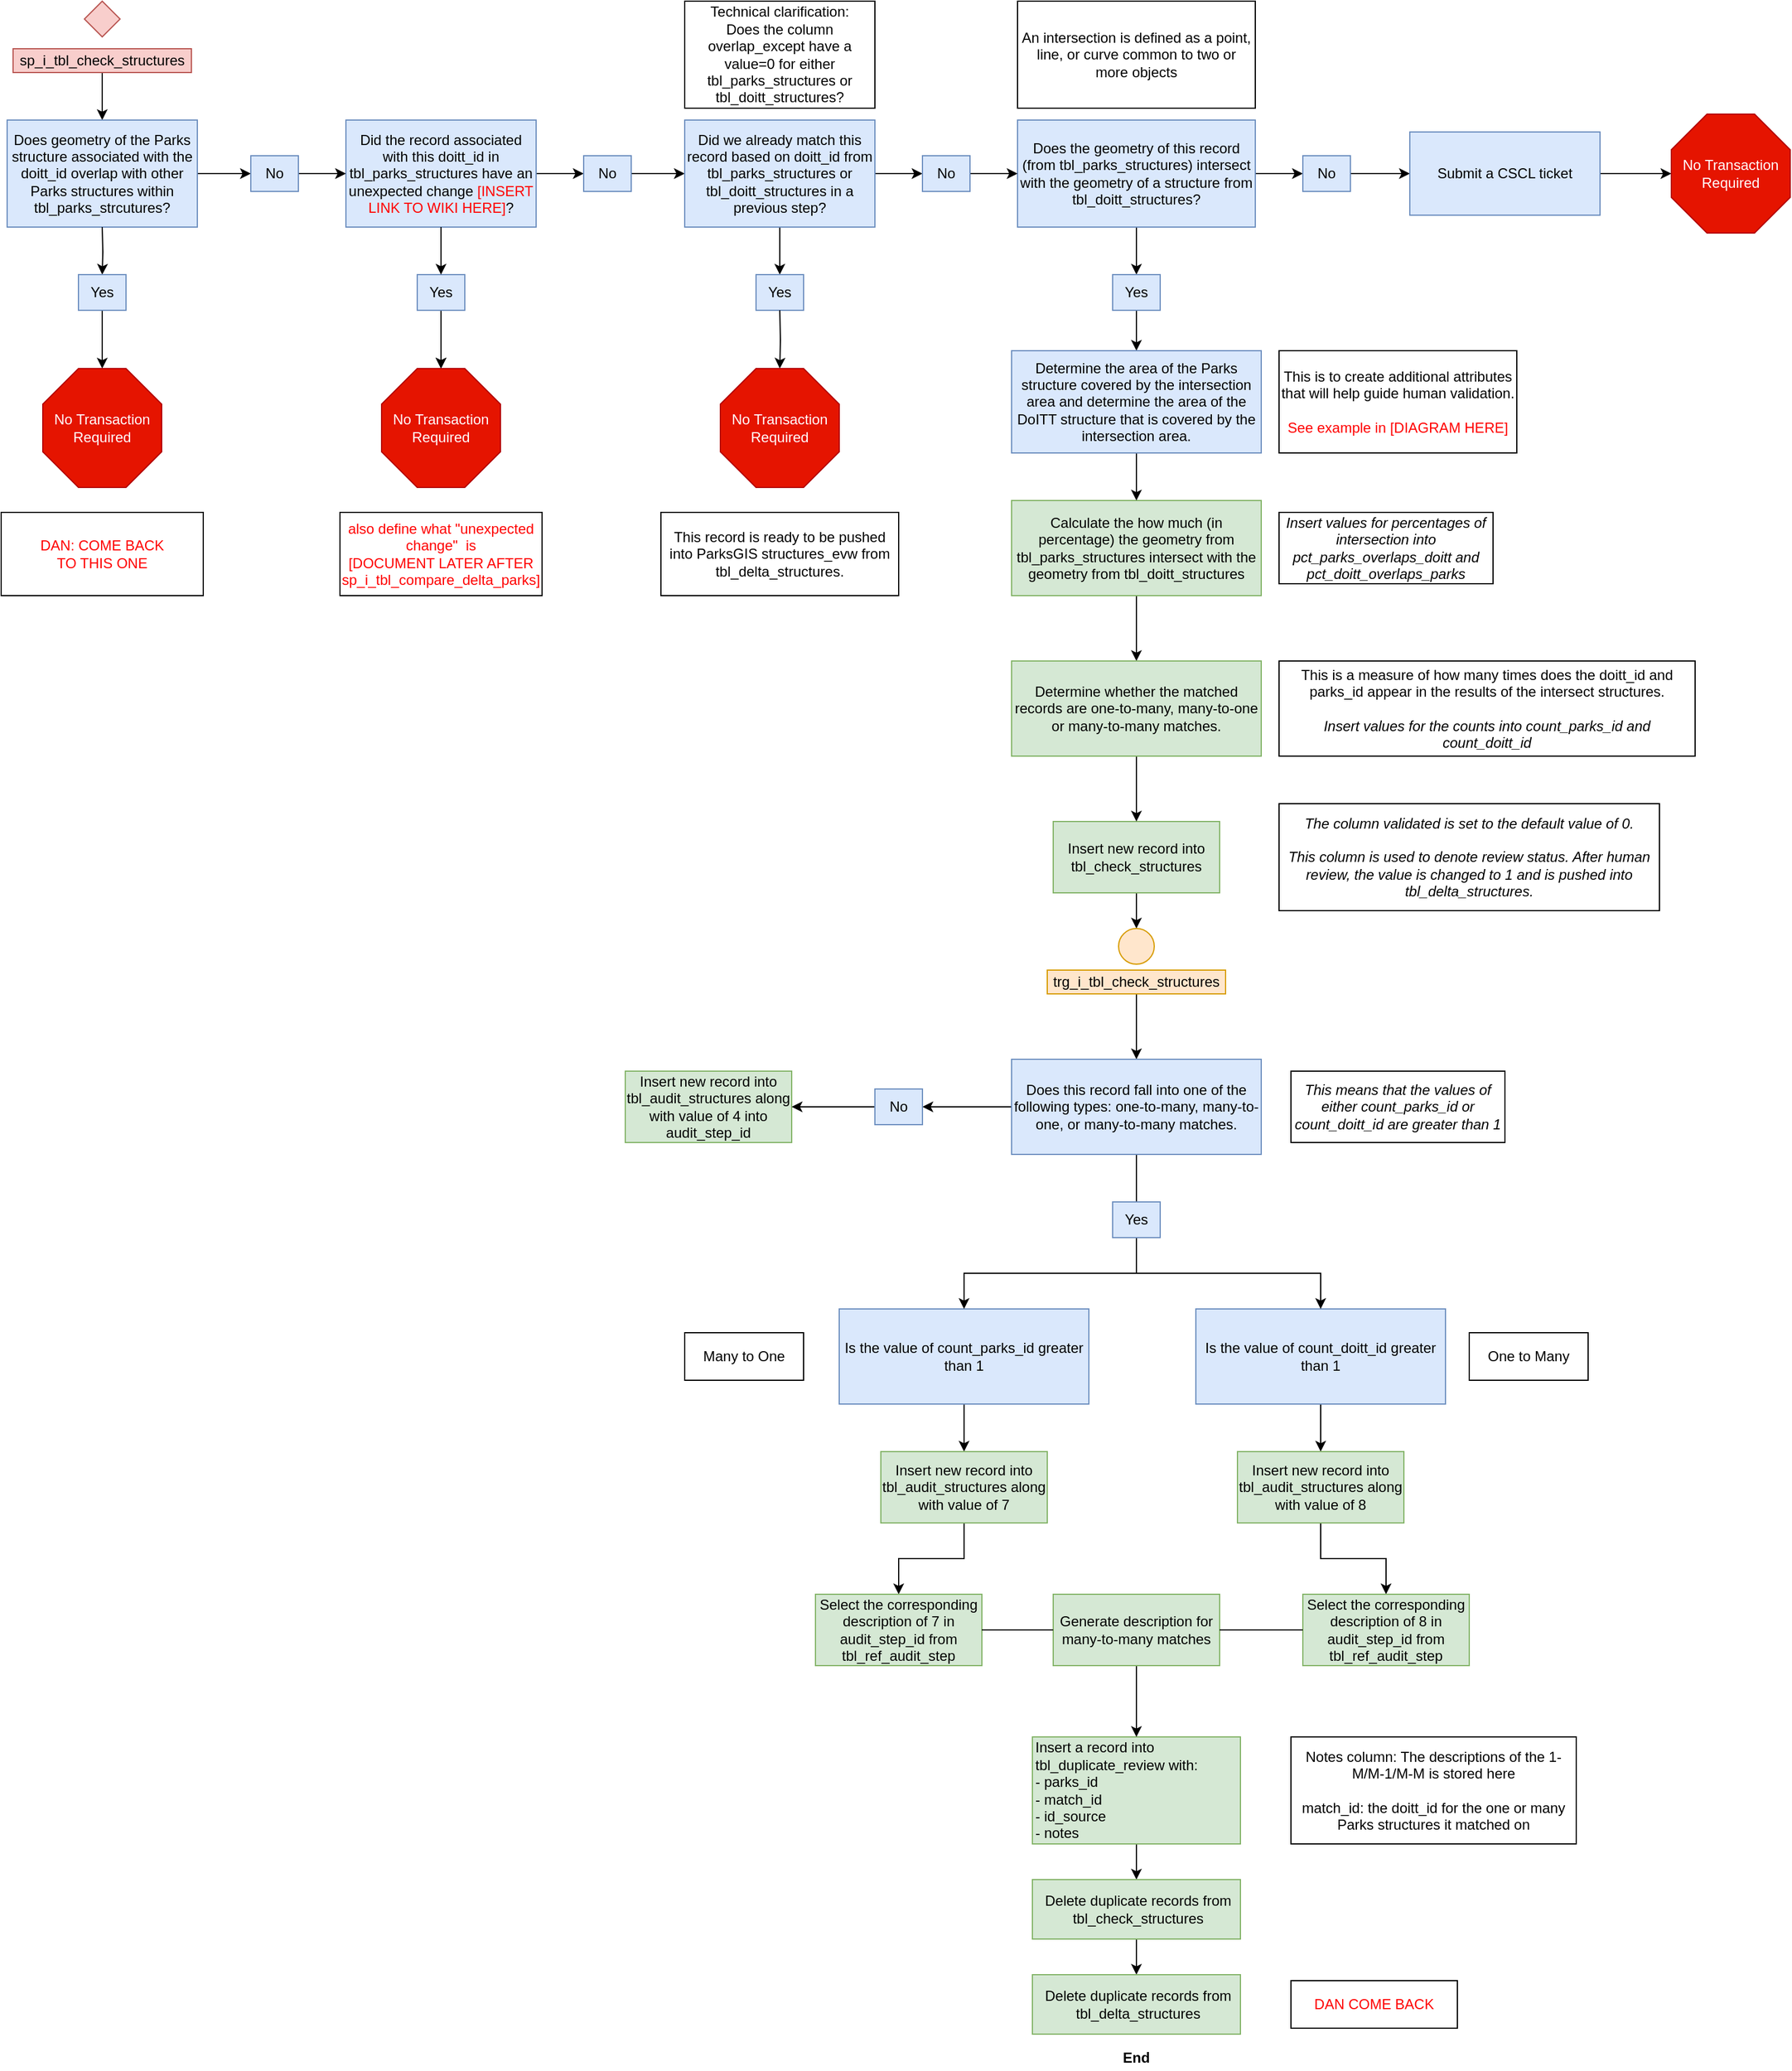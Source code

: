 <mxfile version="13.6.2" type="github">
  <diagram id="0EgTMZTeJb9qjf7vhucj" name="Page-1">
    <mxGraphModel dx="2852" dy="1800" grid="1" gridSize="10" guides="1" tooltips="1" connect="1" arrows="1" fold="1" page="1" pageScale="1" pageWidth="1100" pageHeight="850" math="0" shadow="0">
      <root>
        <mxCell id="0" />
        <mxCell id="1" parent="0" />
        <mxCell id="Nd5n4c9dBPn-ezB6n79e-1" value="" style="rhombus;whiteSpace=wrap;html=1;fillColor=#f8cecc;strokeColor=#b85450;fontSize=12;" parent="1" vertex="1">
          <mxGeometry x="85" y="10" width="30" height="30" as="geometry" />
        </mxCell>
        <mxCell id="Nd5n4c9dBPn-ezB6n79e-24" value="" style="edgeStyle=orthogonalEdgeStyle;rounded=0;orthogonalLoop=1;jettySize=auto;html=1;" parent="1" source="Nd5n4c9dBPn-ezB6n79e-2" target="Nd5n4c9dBPn-ezB6n79e-10" edge="1">
          <mxGeometry relative="1" as="geometry" />
        </mxCell>
        <mxCell id="Nd5n4c9dBPn-ezB6n79e-2" value="sp_i_tbl_check_structures" style="rounded=0;whiteSpace=wrap;html=1;fillColor=#f8cecc;strokeColor=#b85450;fontSize=12;" parent="1" vertex="1">
          <mxGeometry x="25" y="50" width="150" height="20" as="geometry" />
        </mxCell>
        <mxCell id="Nd5n4c9dBPn-ezB6n79e-6" value="" style="edgeStyle=orthogonalEdgeStyle;rounded=0;orthogonalLoop=1;jettySize=auto;html=1;" parent="1" source="Nd5n4c9dBPn-ezB6n79e-21" target="Nd5n4c9dBPn-ezB6n79e-19" edge="1">
          <mxGeometry relative="1" as="geometry" />
        </mxCell>
        <mxCell id="Nd5n4c9dBPn-ezB6n79e-7" value="" style="edgeStyle=orthogonalEdgeStyle;rounded=0;orthogonalLoop=1;jettySize=auto;html=1;" parent="1" source="Nd5n4c9dBPn-ezB6n79e-8" target="Nd5n4c9dBPn-ezB6n79e-20" edge="1">
          <mxGeometry relative="1" as="geometry" />
        </mxCell>
        <mxCell id="Nd5n4c9dBPn-ezB6n79e-8" value="Did the record associated with this doitt_id in tbl_parks_structures have an unexpected change &lt;font color=&quot;#FF0000&quot;&gt;[INSERT LINK TO WIKI HERE]&lt;/font&gt;?" style="rounded=0;whiteSpace=wrap;html=1;fillColor=#dae8fc;strokeColor=#6c8ebf;fontSize=12;" parent="1" vertex="1">
          <mxGeometry x="305" y="110" width="160" height="90" as="geometry" />
        </mxCell>
        <mxCell id="Nd5n4c9dBPn-ezB6n79e-9" value="" style="edgeStyle=orthogonalEdgeStyle;rounded=0;orthogonalLoop=1;jettySize=auto;html=1;" parent="1" source="Nd5n4c9dBPn-ezB6n79e-10" target="Nd5n4c9dBPn-ezB6n79e-16" edge="1">
          <mxGeometry relative="1" as="geometry" />
        </mxCell>
        <mxCell id="Nd5n4c9dBPn-ezB6n79e-10" value="Does geometry of the Parks structure associated with the doitt_id overlap with other Parks structures within tbl_parks_strcutures?" style="rounded=0;whiteSpace=wrap;html=1;fillColor=#dae8fc;strokeColor=#6c8ebf;fontSize=12;" parent="1" vertex="1">
          <mxGeometry x="20" y="110" width="160" height="90" as="geometry" />
        </mxCell>
        <mxCell id="Nd5n4c9dBPn-ezB6n79e-11" value="" style="edgeStyle=orthogonalEdgeStyle;rounded=0;orthogonalLoop=1;jettySize=auto;html=1;" parent="1" target="Nd5n4c9dBPn-ezB6n79e-13" edge="1">
          <mxGeometry relative="1" as="geometry">
            <mxPoint x="100" y="200" as="sourcePoint" />
          </mxGeometry>
        </mxCell>
        <mxCell id="Nd5n4c9dBPn-ezB6n79e-12" value="" style="edgeStyle=orthogonalEdgeStyle;rounded=0;orthogonalLoop=1;jettySize=auto;html=1;" parent="1" source="Nd5n4c9dBPn-ezB6n79e-13" target="Nd5n4c9dBPn-ezB6n79e-14" edge="1">
          <mxGeometry relative="1" as="geometry" />
        </mxCell>
        <mxCell id="Nd5n4c9dBPn-ezB6n79e-13" value="Yes" style="rounded=0;whiteSpace=wrap;html=1;fillColor=#dae8fc;strokeColor=#6c8ebf;fontSize=12;" parent="1" vertex="1">
          <mxGeometry x="80" y="240" width="40" height="30" as="geometry" />
        </mxCell>
        <mxCell id="Nd5n4c9dBPn-ezB6n79e-14" value="No Transaction Required" style="whiteSpace=wrap;html=1;shape=mxgraph.basic.octagon2;align=center;verticalAlign=middle;dx=15;fillColor=#e51400;strokeColor=#B20000;fontColor=#ffffff;" parent="1" vertex="1">
          <mxGeometry x="50" y="319" width="100" height="100" as="geometry" />
        </mxCell>
        <mxCell id="Nd5n4c9dBPn-ezB6n79e-15" value="" style="edgeStyle=orthogonalEdgeStyle;rounded=0;orthogonalLoop=1;jettySize=auto;html=1;" parent="1" source="Nd5n4c9dBPn-ezB6n79e-16" target="Nd5n4c9dBPn-ezB6n79e-8" edge="1">
          <mxGeometry relative="1" as="geometry" />
        </mxCell>
        <mxCell id="Nd5n4c9dBPn-ezB6n79e-16" value="No" style="rounded=0;whiteSpace=wrap;html=1;fillColor=#dae8fc;strokeColor=#6c8ebf;fontSize=12;" parent="1" vertex="1">
          <mxGeometry x="225" y="140" width="40" height="30" as="geometry" />
        </mxCell>
        <mxCell id="Nd5n4c9dBPn-ezB6n79e-17" value="&lt;font color=&quot;#FF0000&quot;&gt;also define what &quot;unexpected change&quot;&amp;nbsp; is&lt;br&gt;[DOCUMENT LATER AFTER &lt;br&gt;sp_i_tbl_compare_delta_parks]&lt;/font&gt;" style="rounded=0;whiteSpace=wrap;html=1;" parent="1" vertex="1">
          <mxGeometry x="300" y="440" width="170" height="70" as="geometry" />
        </mxCell>
        <mxCell id="Nd5n4c9dBPn-ezB6n79e-18" value="" style="edgeStyle=orthogonalEdgeStyle;rounded=0;orthogonalLoop=1;jettySize=auto;html=1;" parent="1" source="Nd5n4c9dBPn-ezB6n79e-21" target="Nd5n4c9dBPn-ezB6n79e-19" edge="1">
          <mxGeometry relative="1" as="geometry" />
        </mxCell>
        <mxCell id="Nd5n4c9dBPn-ezB6n79e-19" value="No Transaction Required" style="whiteSpace=wrap;html=1;shape=mxgraph.basic.octagon2;align=center;verticalAlign=middle;dx=15;fillColor=#e51400;strokeColor=#B20000;fontColor=#ffffff;" parent="1" vertex="1">
          <mxGeometry x="335" y="319" width="100" height="100" as="geometry" />
        </mxCell>
        <mxCell id="Nd5n4c9dBPn-ezB6n79e-26" value="" style="edgeStyle=orthogonalEdgeStyle;rounded=0;orthogonalLoop=1;jettySize=auto;html=1;" parent="1" source="Nd5n4c9dBPn-ezB6n79e-20" target="Nd5n4c9dBPn-ezB6n79e-25" edge="1">
          <mxGeometry relative="1" as="geometry" />
        </mxCell>
        <mxCell id="Nd5n4c9dBPn-ezB6n79e-20" value="No" style="rounded=0;whiteSpace=wrap;html=1;fillColor=#dae8fc;strokeColor=#6c8ebf;fontSize=12;" parent="1" vertex="1">
          <mxGeometry x="505" y="140" width="40" height="30" as="geometry" />
        </mxCell>
        <mxCell id="Nd5n4c9dBPn-ezB6n79e-21" value="Yes" style="rounded=0;whiteSpace=wrap;html=1;fillColor=#dae8fc;strokeColor=#6c8ebf;fontSize=12;" parent="1" vertex="1">
          <mxGeometry x="365" y="240" width="40" height="30" as="geometry" />
        </mxCell>
        <mxCell id="Nd5n4c9dBPn-ezB6n79e-22" value="" style="edgeStyle=orthogonalEdgeStyle;rounded=0;orthogonalLoop=1;jettySize=auto;html=1;" parent="1" source="Nd5n4c9dBPn-ezB6n79e-8" target="Nd5n4c9dBPn-ezB6n79e-21" edge="1">
          <mxGeometry relative="1" as="geometry">
            <mxPoint x="385" y="200" as="sourcePoint" />
            <mxPoint x="385" y="319" as="targetPoint" />
          </mxGeometry>
        </mxCell>
        <mxCell id="Nd5n4c9dBPn-ezB6n79e-23" value="&lt;font color=&quot;#FF0000&quot;&gt;DAN: COME BACK &lt;br&gt;TO THIS ONE&lt;br&gt;&lt;/font&gt;" style="rounded=0;whiteSpace=wrap;html=1;" parent="1" vertex="1">
          <mxGeometry x="15" y="440" width="170" height="70" as="geometry" />
        </mxCell>
        <mxCell id="Nd5n4c9dBPn-ezB6n79e-30" value="" style="edgeStyle=orthogonalEdgeStyle;rounded=0;orthogonalLoop=1;jettySize=auto;html=1;" parent="1" source="Nd5n4c9dBPn-ezB6n79e-25" target="Nd5n4c9dBPn-ezB6n79e-29" edge="1">
          <mxGeometry relative="1" as="geometry" />
        </mxCell>
        <mxCell id="Nd5n4c9dBPn-ezB6n79e-32" value="" style="edgeStyle=orthogonalEdgeStyle;rounded=0;orthogonalLoop=1;jettySize=auto;html=1;" parent="1" source="Nd5n4c9dBPn-ezB6n79e-25" target="Nd5n4c9dBPn-ezB6n79e-28" edge="1">
          <mxGeometry relative="1" as="geometry" />
        </mxCell>
        <mxCell id="Nd5n4c9dBPn-ezB6n79e-25" value="Did we already match this record based on doitt_id from tbl_parks_structures or tbl_doitt_structures in a previous step? " style="rounded=0;whiteSpace=wrap;html=1;fillColor=#dae8fc;strokeColor=#6c8ebf;fontSize=12;" parent="1" vertex="1">
          <mxGeometry x="590" y="110" width="160" height="90" as="geometry" />
        </mxCell>
        <mxCell id="Nd5n4c9dBPn-ezB6n79e-39" value="" style="edgeStyle=orthogonalEdgeStyle;rounded=0;orthogonalLoop=1;jettySize=auto;html=1;" parent="1" source="Nd5n4c9dBPn-ezB6n79e-27" target="Nd5n4c9dBPn-ezB6n79e-38" edge="1">
          <mxGeometry relative="1" as="geometry" />
        </mxCell>
        <mxCell id="pUKq3BG7SP-DkA6TLIK8-3" value="" style="edgeStyle=orthogonalEdgeStyle;rounded=0;orthogonalLoop=1;jettySize=auto;html=1;" edge="1" parent="1" source="Nd5n4c9dBPn-ezB6n79e-27" target="pUKq3BG7SP-DkA6TLIK8-2">
          <mxGeometry relative="1" as="geometry" />
        </mxCell>
        <mxCell id="Nd5n4c9dBPn-ezB6n79e-27" value="Does the geometry of this record (from tbl_parks_structures) intersect with the geometry of a structure from tbl_doitt_structures?" style="rounded=0;whiteSpace=wrap;html=1;fillColor=#dae8fc;strokeColor=#6c8ebf;fontSize=12;" parent="1" vertex="1">
          <mxGeometry x="870" y="110" width="200" height="90" as="geometry" />
        </mxCell>
        <mxCell id="Nd5n4c9dBPn-ezB6n79e-28" value="Yes" style="rounded=0;whiteSpace=wrap;html=1;fillColor=#dae8fc;strokeColor=#6c8ebf;fontSize=12;" parent="1" vertex="1">
          <mxGeometry x="650" y="240" width="40" height="30" as="geometry" />
        </mxCell>
        <mxCell id="Nd5n4c9dBPn-ezB6n79e-31" value="" style="edgeStyle=orthogonalEdgeStyle;rounded=0;orthogonalLoop=1;jettySize=auto;html=1;" parent="1" source="Nd5n4c9dBPn-ezB6n79e-29" target="Nd5n4c9dBPn-ezB6n79e-27" edge="1">
          <mxGeometry relative="1" as="geometry" />
        </mxCell>
        <mxCell id="Nd5n4c9dBPn-ezB6n79e-29" value="No" style="rounded=0;whiteSpace=wrap;html=1;fillColor=#dae8fc;strokeColor=#6c8ebf;fontSize=12;" parent="1" vertex="1">
          <mxGeometry x="790" y="140" width="40" height="30" as="geometry" />
        </mxCell>
        <mxCell id="Nd5n4c9dBPn-ezB6n79e-34" value="Technical clarification:&lt;br&gt;Does the column overlap_except have a value=0 for either tbl_parks_structures or tbl_doitt_structures?" style="rounded=0;whiteSpace=wrap;html=1;" parent="1" vertex="1">
          <mxGeometry x="590" y="10" width="160" height="90" as="geometry" />
        </mxCell>
        <mxCell id="Nd5n4c9dBPn-ezB6n79e-35" value="" style="edgeStyle=orthogonalEdgeStyle;rounded=0;orthogonalLoop=1;jettySize=auto;html=1;" parent="1" target="Nd5n4c9dBPn-ezB6n79e-36" edge="1">
          <mxGeometry relative="1" as="geometry">
            <mxPoint x="670" y="270" as="sourcePoint" />
          </mxGeometry>
        </mxCell>
        <mxCell id="Nd5n4c9dBPn-ezB6n79e-36" value="No Transaction Required" style="whiteSpace=wrap;html=1;shape=mxgraph.basic.octagon2;align=center;verticalAlign=middle;dx=15;fillColor=#e51400;strokeColor=#B20000;fontColor=#ffffff;" parent="1" vertex="1">
          <mxGeometry x="620" y="319" width="100" height="100" as="geometry" />
        </mxCell>
        <mxCell id="Nd5n4c9dBPn-ezB6n79e-37" value="An intersection is defined as a point, line, or curve common to two or more objects" style="rounded=0;whiteSpace=wrap;html=1;" parent="1" vertex="1">
          <mxGeometry x="870" y="10" width="200" height="90" as="geometry" />
        </mxCell>
        <mxCell id="Nd5n4c9dBPn-ezB6n79e-43" value="" style="edgeStyle=orthogonalEdgeStyle;rounded=0;orthogonalLoop=1;jettySize=auto;html=1;" parent="1" source="Nd5n4c9dBPn-ezB6n79e-38" target="Nd5n4c9dBPn-ezB6n79e-42" edge="1">
          <mxGeometry relative="1" as="geometry" />
        </mxCell>
        <mxCell id="Nd5n4c9dBPn-ezB6n79e-38" value="Yes" style="rounded=0;whiteSpace=wrap;html=1;fillColor=#dae8fc;strokeColor=#6c8ebf;fontSize=12;" parent="1" vertex="1">
          <mxGeometry x="950" y="240" width="40" height="30" as="geometry" />
        </mxCell>
        <mxCell id="YigfGF3NO3no1JIuhpCH-13" style="edgeStyle=orthogonalEdgeStyle;rounded=0;orthogonalLoop=1;jettySize=auto;html=1;exitX=0.5;exitY=1;exitDx=0;exitDy=0;entryX=0.5;entryY=0;entryDx=0;entryDy=0;" parent="1" source="Nd5n4c9dBPn-ezB6n79e-40" target="YigfGF3NO3no1JIuhpCH-12" edge="1">
          <mxGeometry relative="1" as="geometry" />
        </mxCell>
        <mxCell id="Nd5n4c9dBPn-ezB6n79e-40" value="&lt;div&gt;Insert new record into tbl_check_structures&lt;/div&gt;" style="rounded=0;whiteSpace=wrap;html=1;fillColor=#d5e8d4;strokeColor=#82b366;" parent="1" vertex="1">
          <mxGeometry x="900" y="700" width="140" height="60" as="geometry" />
        </mxCell>
        <mxCell id="YigfGF3NO3no1JIuhpCH-2" value="" style="edgeStyle=orthogonalEdgeStyle;rounded=0;orthogonalLoop=1;jettySize=auto;html=1;" parent="1" source="Nd5n4c9dBPn-ezB6n79e-41" target="YigfGF3NO3no1JIuhpCH-1" edge="1">
          <mxGeometry relative="1" as="geometry" />
        </mxCell>
        <mxCell id="Nd5n4c9dBPn-ezB6n79e-41" value="&lt;div&gt;Calculate the how much (in percentage) the geometry from tbl_parks_structures intersect with the geometry from tbl_doitt_structures&lt;/div&gt;" style="rounded=0;whiteSpace=wrap;html=1;fillColor=#d5e8d4;strokeColor=#82b366;" parent="1" vertex="1">
          <mxGeometry x="865" y="430" width="210" height="80" as="geometry" />
        </mxCell>
        <mxCell id="Nd5n4c9dBPn-ezB6n79e-45" value="" style="edgeStyle=orthogonalEdgeStyle;rounded=0;orthogonalLoop=1;jettySize=auto;html=1;" parent="1" source="Nd5n4c9dBPn-ezB6n79e-42" target="Nd5n4c9dBPn-ezB6n79e-41" edge="1">
          <mxGeometry relative="1" as="geometry" />
        </mxCell>
        <mxCell id="Nd5n4c9dBPn-ezB6n79e-42" value="&lt;div&gt;Determine the area of the Parks structure covered by the intersection area and determine the area of the DoITT structure that is covered by the intersection area.&lt;/div&gt;" style="rounded=0;whiteSpace=wrap;html=1;fillColor=#dae8fc;strokeColor=#6c8ebf;" parent="1" vertex="1">
          <mxGeometry x="865" y="304" width="210" height="86" as="geometry" />
        </mxCell>
        <mxCell id="Nd5n4c9dBPn-ezB6n79e-44" value="&lt;div&gt;This is to create additional attributes that will help guide human validation.&lt;/div&gt;&lt;div&gt;&lt;br&gt;&lt;/div&gt;&lt;div&gt;&lt;font color=&quot;#FF0000&quot;&gt;See example in [DIAGRAM HERE]&lt;/font&gt;&lt;br&gt;&lt;/div&gt;" style="rounded=0;whiteSpace=wrap;html=1;" parent="1" vertex="1">
          <mxGeometry x="1090" y="304" width="200" height="86" as="geometry" />
        </mxCell>
        <mxCell id="Nd5n4c9dBPn-ezB6n79e-48" value="&lt;i&gt;Insert values for percentages of intersection into pct_parks_overlaps_doitt and pct_doitt_overlaps_parks&lt;/i&gt;" style="rounded=0;whiteSpace=wrap;html=1;" parent="1" vertex="1">
          <mxGeometry x="1090" y="440" width="180" height="60" as="geometry" />
        </mxCell>
        <mxCell id="YigfGF3NO3no1JIuhpCH-3" value="" style="edgeStyle=orthogonalEdgeStyle;rounded=0;orthogonalLoop=1;jettySize=auto;html=1;" parent="1" source="YigfGF3NO3no1JIuhpCH-1" target="Nd5n4c9dBPn-ezB6n79e-40" edge="1">
          <mxGeometry relative="1" as="geometry" />
        </mxCell>
        <mxCell id="YigfGF3NO3no1JIuhpCH-1" value="&lt;div&gt;Determine whether the matched records are one-to-many, many-to-one or many-to-many matches.&lt;/div&gt;" style="rounded=0;whiteSpace=wrap;html=1;fillColor=#d5e8d4;strokeColor=#82b366;" parent="1" vertex="1">
          <mxGeometry x="865" y="565" width="210" height="80" as="geometry" />
        </mxCell>
        <mxCell id="YigfGF3NO3no1JIuhpCH-5" value="&lt;div&gt;&lt;i&gt;The column validated is set to the default value of 0.&lt;/i&gt;&lt;/div&gt;&lt;div&gt;&lt;i&gt;&lt;br&gt;&lt;/i&gt;&lt;/div&gt;&lt;div&gt;&lt;i&gt;This column is used to denote review status. After human review, the value is changed to 1 and is pushed into tbl_delta_structures.&lt;br&gt;&lt;/i&gt;&lt;/div&gt;" style="rounded=0;whiteSpace=wrap;html=1;" parent="1" vertex="1">
          <mxGeometry x="1090" y="685" width="320" height="90" as="geometry" />
        </mxCell>
        <mxCell id="YigfGF3NO3no1JIuhpCH-7" value="This is a measure of how many times does the doitt_id and parks_id appear in the results of the intersect structures.&lt;i&gt;&lt;br&gt;&lt;br&gt;Insert values for the counts into count_parks_id and count_doitt_id&lt;/i&gt;" style="rounded=0;whiteSpace=wrap;html=1;" parent="1" vertex="1">
          <mxGeometry x="1090" y="565" width="350" height="80" as="geometry" />
        </mxCell>
        <mxCell id="NzFgbJ0iktoW5-20C3Z2-4" value="" style="edgeStyle=orthogonalEdgeStyle;rounded=0;orthogonalLoop=1;jettySize=auto;html=1;" parent="1" source="YigfGF3NO3no1JIuhpCH-11" target="NzFgbJ0iktoW5-20C3Z2-3" edge="1">
          <mxGeometry relative="1" as="geometry" />
        </mxCell>
        <mxCell id="YigfGF3NO3no1JIuhpCH-11" value="trg_i_tbl_check_structures" style="rounded=0;whiteSpace=wrap;html=1;fillColor=#ffe6cc;strokeColor=#d79b00;fontSize=12;" parent="1" vertex="1">
          <mxGeometry x="895" y="825" width="150" height="20" as="geometry" />
        </mxCell>
        <mxCell id="YigfGF3NO3no1JIuhpCH-12" value="" style="ellipse;whiteSpace=wrap;html=1;aspect=fixed;fillColor=#ffe6cc;strokeColor=#d79b00;" parent="1" vertex="1">
          <mxGeometry x="955" y="790" width="30" height="30" as="geometry" />
        </mxCell>
        <mxCell id="NzFgbJ0iktoW5-20C3Z2-11" value="" style="edgeStyle=orthogonalEdgeStyle;rounded=0;orthogonalLoop=1;jettySize=auto;html=1;" parent="1" source="NzFgbJ0iktoW5-20C3Z2-3" edge="1">
          <mxGeometry relative="1" as="geometry">
            <mxPoint x="970" y="1030" as="targetPoint" />
          </mxGeometry>
        </mxCell>
        <mxCell id="pUKq3BG7SP-DkA6TLIK8-9" value="" style="edgeStyle=orthogonalEdgeStyle;rounded=0;orthogonalLoop=1;jettySize=auto;html=1;" edge="1" parent="1" source="NzFgbJ0iktoW5-20C3Z2-3" target="pUKq3BG7SP-DkA6TLIK8-7">
          <mxGeometry relative="1" as="geometry" />
        </mxCell>
        <mxCell id="NzFgbJ0iktoW5-20C3Z2-3" value="Does this record fall into one of the following types: one-to-many, many-to-one, or many-to-many matches." style="rounded=0;whiteSpace=wrap;html=1;fillColor=#dae8fc;strokeColor=#6c8ebf;" parent="1" vertex="1">
          <mxGeometry x="865" y="900" width="210" height="80" as="geometry" />
        </mxCell>
        <mxCell id="NzFgbJ0iktoW5-20C3Z2-5" value="&lt;i&gt;This means that the values of either count_parks_id or count_doitt_id are greater than 1&lt;/i&gt;" style="rounded=0;whiteSpace=wrap;html=1;" parent="1" vertex="1">
          <mxGeometry x="1100" y="910" width="180" height="60" as="geometry" />
        </mxCell>
        <mxCell id="NzFgbJ0iktoW5-20C3Z2-18" style="edgeStyle=orthogonalEdgeStyle;rounded=0;orthogonalLoop=1;jettySize=auto;html=1;exitX=0.5;exitY=1;exitDx=0;exitDy=0;entryX=0.5;entryY=0;entryDx=0;entryDy=0;" parent="1" source="NzFgbJ0iktoW5-20C3Z2-6" target="NzFgbJ0iktoW5-20C3Z2-16" edge="1">
          <mxGeometry relative="1" as="geometry" />
        </mxCell>
        <mxCell id="NzFgbJ0iktoW5-20C3Z2-6" value="Is the value of count_parks_id greater than 1" style="rounded=0;whiteSpace=wrap;html=1;fillColor=#dae8fc;strokeColor=#6c8ebf;" parent="1" vertex="1">
          <mxGeometry x="720" y="1110" width="210" height="80" as="geometry" />
        </mxCell>
        <mxCell id="NzFgbJ0iktoW5-20C3Z2-19" style="edgeStyle=orthogonalEdgeStyle;rounded=0;orthogonalLoop=1;jettySize=auto;html=1;exitX=0.5;exitY=1;exitDx=0;exitDy=0;entryX=0.5;entryY=0;entryDx=0;entryDy=0;" parent="1" source="NzFgbJ0iktoW5-20C3Z2-7" target="NzFgbJ0iktoW5-20C3Z2-17" edge="1">
          <mxGeometry relative="1" as="geometry" />
        </mxCell>
        <mxCell id="NzFgbJ0iktoW5-20C3Z2-7" value="Is the value of count_doitt_id greater than 1" style="rounded=0;whiteSpace=wrap;html=1;fillColor=#dae8fc;strokeColor=#6c8ebf;" parent="1" vertex="1">
          <mxGeometry x="1020" y="1110" width="210" height="80" as="geometry" />
        </mxCell>
        <mxCell id="NzFgbJ0iktoW5-20C3Z2-14" value="&lt;div&gt;Insert new record into tbl_audit_structures along with value of 4 into audit_step_id&lt;br&gt;&lt;/div&gt;" style="rounded=0;whiteSpace=wrap;html=1;fillColor=#d5e8d4;strokeColor=#82b366;" parent="1" vertex="1">
          <mxGeometry x="540" y="910" width="140" height="60" as="geometry" />
        </mxCell>
        <mxCell id="pUKq3BG7SP-DkA6TLIK8-23" value="" style="edgeStyle=orthogonalEdgeStyle;rounded=0;orthogonalLoop=1;jettySize=auto;html=1;" edge="1" parent="1" source="NzFgbJ0iktoW5-20C3Z2-16" target="pUKq3BG7SP-DkA6TLIK8-20">
          <mxGeometry relative="1" as="geometry" />
        </mxCell>
        <mxCell id="NzFgbJ0iktoW5-20C3Z2-16" value="&lt;div&gt;Insert new record into tbl_audit_structures along with value of 7&lt;br&gt;&lt;/div&gt;" style="rounded=0;whiteSpace=wrap;html=1;fillColor=#d5e8d4;strokeColor=#82b366;" parent="1" vertex="1">
          <mxGeometry x="755" y="1230" width="140" height="60" as="geometry" />
        </mxCell>
        <mxCell id="pUKq3BG7SP-DkA6TLIK8-24" value="" style="edgeStyle=orthogonalEdgeStyle;rounded=0;orthogonalLoop=1;jettySize=auto;html=1;" edge="1" parent="1" source="NzFgbJ0iktoW5-20C3Z2-17" target="pUKq3BG7SP-DkA6TLIK8-22">
          <mxGeometry relative="1" as="geometry" />
        </mxCell>
        <mxCell id="NzFgbJ0iktoW5-20C3Z2-17" value="&lt;div&gt;Insert new record into tbl_audit_structures along with value of 8&lt;br&gt;&lt;/div&gt;" style="rounded=0;whiteSpace=wrap;html=1;fillColor=#d5e8d4;strokeColor=#82b366;" parent="1" vertex="1">
          <mxGeometry x="1055" y="1230" width="140" height="60" as="geometry" />
        </mxCell>
        <mxCell id="pUKq3BG7SP-DkA6TLIK8-1" value="This record is ready to be pushed into ParksGIS structures_evw from tbl_delta_structures." style="rounded=0;whiteSpace=wrap;html=1;" vertex="1" parent="1">
          <mxGeometry x="570" y="440" width="200" height="70" as="geometry" />
        </mxCell>
        <mxCell id="pUKq3BG7SP-DkA6TLIK8-5" value="" style="edgeStyle=orthogonalEdgeStyle;rounded=0;orthogonalLoop=1;jettySize=auto;html=1;" edge="1" parent="1" source="pUKq3BG7SP-DkA6TLIK8-2" target="pUKq3BG7SP-DkA6TLIK8-4">
          <mxGeometry relative="1" as="geometry" />
        </mxCell>
        <mxCell id="pUKq3BG7SP-DkA6TLIK8-2" value="No" style="rounded=0;whiteSpace=wrap;html=1;fillColor=#dae8fc;strokeColor=#6c8ebf;fontSize=12;" vertex="1" parent="1">
          <mxGeometry x="1110" y="140" width="40" height="30" as="geometry" />
        </mxCell>
        <mxCell id="pUKq3BG7SP-DkA6TLIK8-38" value="" style="edgeStyle=orthogonalEdgeStyle;rounded=0;orthogonalLoop=1;jettySize=auto;html=1;" edge="1" parent="1" source="pUKq3BG7SP-DkA6TLIK8-4" target="pUKq3BG7SP-DkA6TLIK8-37">
          <mxGeometry relative="1" as="geometry" />
        </mxCell>
        <mxCell id="pUKq3BG7SP-DkA6TLIK8-4" value="Submit a CSCL ticket" style="rounded=0;whiteSpace=wrap;html=1;fillColor=#dae8fc;strokeColor=#6c8ebf;fontSize=12;" vertex="1" parent="1">
          <mxGeometry x="1200" y="120" width="160" height="70" as="geometry" />
        </mxCell>
        <mxCell id="pUKq3BG7SP-DkA6TLIK8-10" value="" style="edgeStyle=orthogonalEdgeStyle;rounded=0;orthogonalLoop=1;jettySize=auto;html=1;" edge="1" parent="1" source="pUKq3BG7SP-DkA6TLIK8-7" target="NzFgbJ0iktoW5-20C3Z2-14">
          <mxGeometry relative="1" as="geometry" />
        </mxCell>
        <mxCell id="pUKq3BG7SP-DkA6TLIK8-7" value="No" style="rounded=0;whiteSpace=wrap;html=1;fillColor=#dae8fc;strokeColor=#6c8ebf;fontSize=12;" vertex="1" parent="1">
          <mxGeometry x="750" y="925" width="40" height="30" as="geometry" />
        </mxCell>
        <mxCell id="pUKq3BG7SP-DkA6TLIK8-14" style="edgeStyle=orthogonalEdgeStyle;rounded=0;orthogonalLoop=1;jettySize=auto;html=1;entryX=0.5;entryY=0;entryDx=0;entryDy=0;exitX=0.5;exitY=1;exitDx=0;exitDy=0;" edge="1" parent="1" source="pUKq3BG7SP-DkA6TLIK8-11" target="NzFgbJ0iktoW5-20C3Z2-6">
          <mxGeometry relative="1" as="geometry" />
        </mxCell>
        <mxCell id="pUKq3BG7SP-DkA6TLIK8-15" style="edgeStyle=orthogonalEdgeStyle;rounded=0;orthogonalLoop=1;jettySize=auto;html=1;entryX=0.5;entryY=0;entryDx=0;entryDy=0;exitX=0.5;exitY=1;exitDx=0;exitDy=0;" edge="1" parent="1" source="pUKq3BG7SP-DkA6TLIK8-11" target="NzFgbJ0iktoW5-20C3Z2-7">
          <mxGeometry relative="1" as="geometry" />
        </mxCell>
        <mxCell id="pUKq3BG7SP-DkA6TLIK8-11" value="Yes" style="rounded=0;whiteSpace=wrap;html=1;fillColor=#dae8fc;strokeColor=#6c8ebf;fontSize=12;" vertex="1" parent="1">
          <mxGeometry x="950" y="1020" width="40" height="30" as="geometry" />
        </mxCell>
        <mxCell id="pUKq3BG7SP-DkA6TLIK8-12" value="One to Many" style="rounded=0;whiteSpace=wrap;html=1;" vertex="1" parent="1">
          <mxGeometry x="1250" y="1130" width="100" height="40" as="geometry" />
        </mxCell>
        <mxCell id="pUKq3BG7SP-DkA6TLIK8-13" value="Many to One" style="rounded=0;whiteSpace=wrap;html=1;" vertex="1" parent="1">
          <mxGeometry x="590" y="1130" width="100" height="40" as="geometry" />
        </mxCell>
        <mxCell id="pUKq3BG7SP-DkA6TLIK8-34" value="" style="edgeStyle=orthogonalEdgeStyle;rounded=0;orthogonalLoop=1;jettySize=auto;html=1;entryX=0.5;entryY=0;entryDx=0;entryDy=0;" edge="1" parent="1" source="pUKq3BG7SP-DkA6TLIK8-18" target="pUKq3BG7SP-DkA6TLIK8-29">
          <mxGeometry relative="1" as="geometry" />
        </mxCell>
        <mxCell id="pUKq3BG7SP-DkA6TLIK8-18" value="Insert a record into tbl_duplicate_review with:&lt;br&gt;&lt;div&gt;- parks_id&lt;/div&gt;&lt;div&gt;- match_id&lt;/div&gt;&lt;div&gt;- id_source&lt;/div&gt;&lt;div&gt;- notes&lt;br&gt;&lt;/div&gt;" style="rounded=0;whiteSpace=wrap;html=1;fillColor=#d5e8d4;strokeColor=#82b366;align=left;" vertex="1" parent="1">
          <mxGeometry x="882.5" y="1470" width="175" height="90" as="geometry" />
        </mxCell>
        <mxCell id="pUKq3BG7SP-DkA6TLIK8-19" value="Notes column: The descriptions of the 1-M/M-1/M-M is stored here&lt;br&gt;&lt;br&gt;match_id: the doitt_id for the one or many Parks structures it matched on" style="rounded=0;whiteSpace=wrap;html=1;" vertex="1" parent="1">
          <mxGeometry x="1100" y="1470" width="240" height="90" as="geometry" />
        </mxCell>
        <mxCell id="pUKq3BG7SP-DkA6TLIK8-20" value="Select the corresponding description of 7 in audit_step_id from tbl_ref_audit_step " style="rounded=0;whiteSpace=wrap;html=1;fillColor=#d5e8d4;strokeColor=#82b366;" vertex="1" parent="1">
          <mxGeometry x="700" y="1350" width="140" height="60" as="geometry" />
        </mxCell>
        <mxCell id="pUKq3BG7SP-DkA6TLIK8-28" value="" style="edgeStyle=orthogonalEdgeStyle;rounded=0;orthogonalLoop=1;jettySize=auto;html=1;" edge="1" parent="1" source="pUKq3BG7SP-DkA6TLIK8-21" target="pUKq3BG7SP-DkA6TLIK8-18">
          <mxGeometry relative="1" as="geometry" />
        </mxCell>
        <mxCell id="pUKq3BG7SP-DkA6TLIK8-21" value="Generate description for many-to-many matches " style="rounded=0;whiteSpace=wrap;html=1;fillColor=#d5e8d4;strokeColor=#82b366;" vertex="1" parent="1">
          <mxGeometry x="900" y="1350" width="140" height="60" as="geometry" />
        </mxCell>
        <mxCell id="pUKq3BG7SP-DkA6TLIK8-22" value="&lt;div&gt;Select the corresponding description of 8 in audit_step_id from tbl_ref_audit_step &lt;/div&gt;" style="rounded=0;whiteSpace=wrap;html=1;fillColor=#d5e8d4;strokeColor=#82b366;" vertex="1" parent="1">
          <mxGeometry x="1110" y="1350" width="140" height="60" as="geometry" />
        </mxCell>
        <mxCell id="pUKq3BG7SP-DkA6TLIK8-25" value="" style="endArrow=none;html=1;entryX=1;entryY=0.5;entryDx=0;entryDy=0;exitX=0;exitY=0.5;exitDx=0;exitDy=0;" edge="1" parent="1" source="pUKq3BG7SP-DkA6TLIK8-21" target="pUKq3BG7SP-DkA6TLIK8-20">
          <mxGeometry width="50" height="50" relative="1" as="geometry">
            <mxPoint x="910" y="1370" as="sourcePoint" />
            <mxPoint x="960" y="1320" as="targetPoint" />
          </mxGeometry>
        </mxCell>
        <mxCell id="pUKq3BG7SP-DkA6TLIK8-26" value="" style="endArrow=none;html=1;entryX=1;entryY=0.5;entryDx=0;entryDy=0;exitX=0;exitY=0.5;exitDx=0;exitDy=0;" edge="1" parent="1" source="pUKq3BG7SP-DkA6TLIK8-22" target="pUKq3BG7SP-DkA6TLIK8-21">
          <mxGeometry width="50" height="50" relative="1" as="geometry">
            <mxPoint x="1115" y="1379.6" as="sourcePoint" />
            <mxPoint x="1050" y="1379.6" as="targetPoint" />
          </mxGeometry>
        </mxCell>
        <mxCell id="pUKq3BG7SP-DkA6TLIK8-35" value="" style="edgeStyle=orthogonalEdgeStyle;rounded=0;orthogonalLoop=1;jettySize=auto;html=1;" edge="1" parent="1" source="pUKq3BG7SP-DkA6TLIK8-29" target="pUKq3BG7SP-DkA6TLIK8-30">
          <mxGeometry relative="1" as="geometry" />
        </mxCell>
        <mxCell id="pUKq3BG7SP-DkA6TLIK8-29" value="&lt;div align=&quot;center&quot;&gt;Delete duplicate records from tbl_check_structures&lt;br&gt;&lt;/div&gt;" style="rounded=0;whiteSpace=wrap;html=1;fillColor=#d5e8d4;strokeColor=#82b366;align=left;" vertex="1" parent="1">
          <mxGeometry x="882.5" y="1590" width="175" height="50" as="geometry" />
        </mxCell>
        <mxCell id="pUKq3BG7SP-DkA6TLIK8-30" value="&lt;div align=&quot;center&quot;&gt;Delete duplicate records from tbl_delta_structures&lt;br&gt;&lt;/div&gt;" style="rounded=0;whiteSpace=wrap;html=1;fillColor=#d5e8d4;strokeColor=#82b366;align=left;" vertex="1" parent="1">
          <mxGeometry x="882.5" y="1670" width="175" height="50" as="geometry" />
        </mxCell>
        <mxCell id="pUKq3BG7SP-DkA6TLIK8-31" value="&lt;font color=&quot;#FF0000&quot;&gt;DAN COME BACK&lt;br&gt;&lt;/font&gt;" style="rounded=0;whiteSpace=wrap;html=1;" vertex="1" parent="1">
          <mxGeometry x="1100" y="1675" width="140" height="40" as="geometry" />
        </mxCell>
        <mxCell id="pUKq3BG7SP-DkA6TLIK8-36" value="End" style="text;html=1;strokeColor=none;fillColor=none;align=center;verticalAlign=middle;whiteSpace=wrap;rounded=0;fontStyle=1" vertex="1" parent="1">
          <mxGeometry x="950" y="1730" width="40" height="20" as="geometry" />
        </mxCell>
        <mxCell id="pUKq3BG7SP-DkA6TLIK8-37" value="No Transaction Required" style="whiteSpace=wrap;html=1;shape=mxgraph.basic.octagon2;align=center;verticalAlign=middle;dx=15;fillColor=#e51400;strokeColor=#B20000;fontColor=#ffffff;" vertex="1" parent="1">
          <mxGeometry x="1420" y="105" width="100" height="100" as="geometry" />
        </mxCell>
      </root>
    </mxGraphModel>
  </diagram>
</mxfile>
